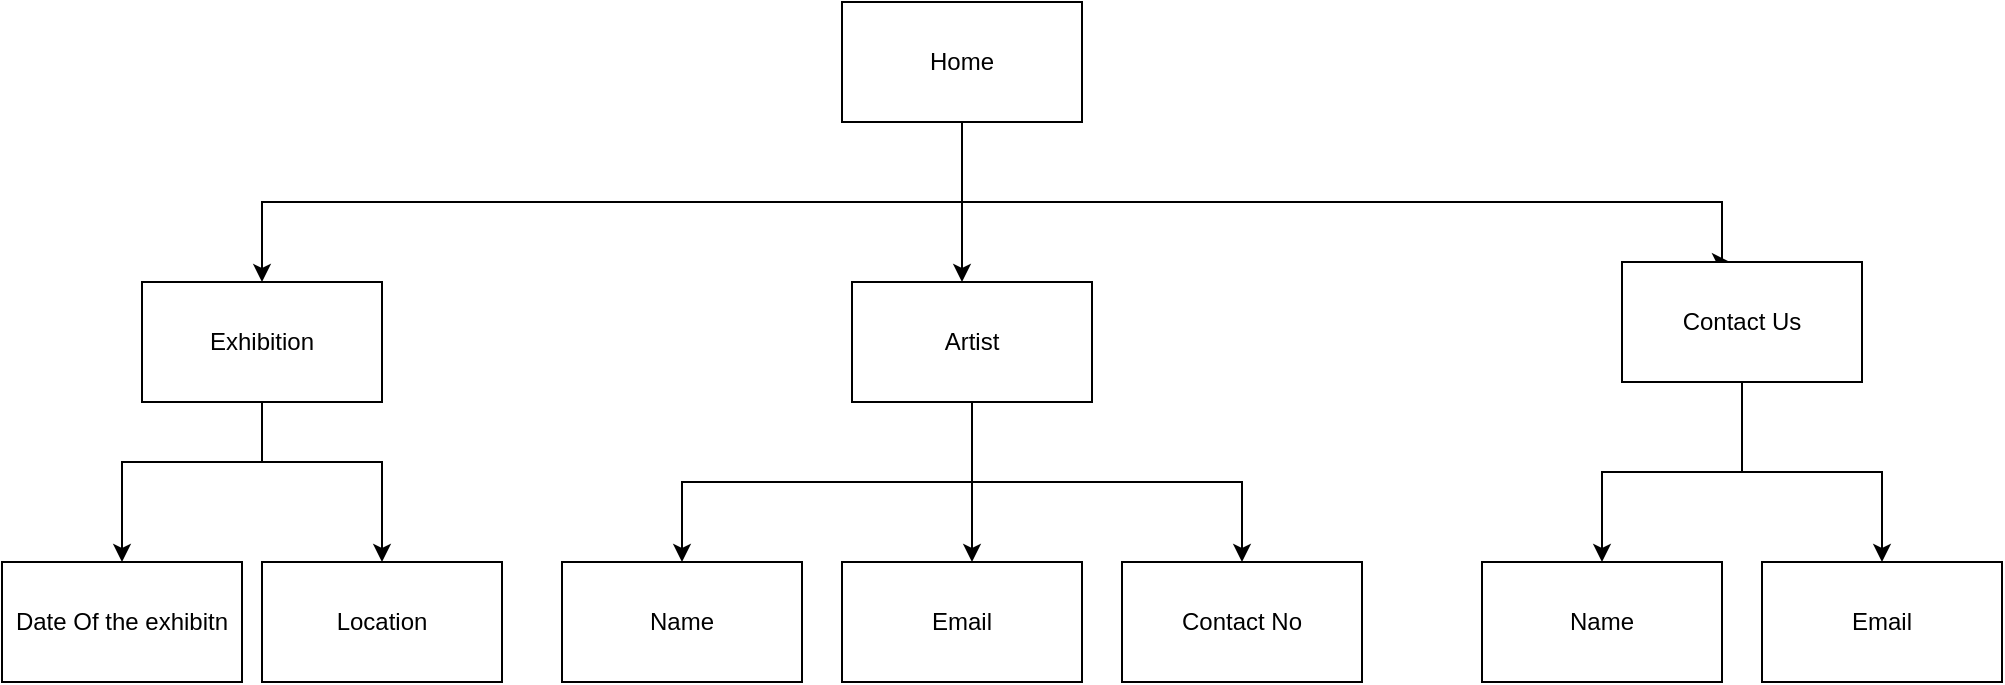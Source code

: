 <mxfile version="22.0.4" type="device">
  <diagram name="Page-1" id="vX0XRjuwTvnj92zOgTPv">
    <mxGraphModel dx="1730" dy="470" grid="1" gridSize="10" guides="1" tooltips="1" connect="1" arrows="1" fold="1" page="1" pageScale="1" pageWidth="850" pageHeight="1100" math="0" shadow="0">
      <root>
        <mxCell id="0" />
        <mxCell id="1" parent="0" />
        <mxCell id="HeV5qRc9-IuRPSp2g5nc-3" value="" style="edgeStyle=orthogonalEdgeStyle;rounded=0;orthogonalLoop=1;jettySize=auto;html=1;" edge="1" parent="1" source="HeV5qRc9-IuRPSp2g5nc-1" target="HeV5qRc9-IuRPSp2g5nc-2">
          <mxGeometry relative="1" as="geometry">
            <Array as="points">
              <mxPoint x="420" y="330" />
              <mxPoint x="420" y="330" />
            </Array>
          </mxGeometry>
        </mxCell>
        <mxCell id="HeV5qRc9-IuRPSp2g5nc-24" style="edgeStyle=orthogonalEdgeStyle;rounded=0;orthogonalLoop=1;jettySize=auto;html=1;entryX=0.5;entryY=0;entryDx=0;entryDy=0;" edge="1" parent="1" source="HeV5qRc9-IuRPSp2g5nc-1" target="HeV5qRc9-IuRPSp2g5nc-5">
          <mxGeometry relative="1" as="geometry">
            <Array as="points">
              <mxPoint x="420" y="320" />
              <mxPoint x="70" y="320" />
            </Array>
          </mxGeometry>
        </mxCell>
        <mxCell id="HeV5qRc9-IuRPSp2g5nc-1" value="Home" style="rounded=0;whiteSpace=wrap;html=1;" vertex="1" parent="1">
          <mxGeometry x="360" y="220" width="120" height="60" as="geometry" />
        </mxCell>
        <mxCell id="HeV5qRc9-IuRPSp2g5nc-15" value="" style="edgeStyle=orthogonalEdgeStyle;rounded=0;orthogonalLoop=1;jettySize=auto;html=1;exitX=0.5;exitY=1;exitDx=0;exitDy=0;" edge="1" parent="1" source="HeV5qRc9-IuRPSp2g5nc-2" target="HeV5qRc9-IuRPSp2g5nc-14">
          <mxGeometry relative="1" as="geometry">
            <mxPoint x="270" y="420" as="sourcePoint" />
          </mxGeometry>
        </mxCell>
        <mxCell id="HeV5qRc9-IuRPSp2g5nc-2" value="Artist" style="whiteSpace=wrap;html=1;rounded=0;" vertex="1" parent="1">
          <mxGeometry x="365" y="360" width="120" height="60" as="geometry" />
        </mxCell>
        <mxCell id="HeV5qRc9-IuRPSp2g5nc-10" value="" style="edgeStyle=orthogonalEdgeStyle;rounded=0;orthogonalLoop=1;jettySize=auto;html=1;" edge="1" parent="1" source="HeV5qRc9-IuRPSp2g5nc-5" target="HeV5qRc9-IuRPSp2g5nc-9">
          <mxGeometry relative="1" as="geometry">
            <Array as="points">
              <mxPoint x="70" y="450" />
              <mxPoint y="450" />
            </Array>
          </mxGeometry>
        </mxCell>
        <mxCell id="HeV5qRc9-IuRPSp2g5nc-5" value="Exhibition" style="whiteSpace=wrap;html=1;rounded=0;" vertex="1" parent="1">
          <mxGeometry x="10" y="360" width="120" height="60" as="geometry" />
        </mxCell>
        <mxCell id="HeV5qRc9-IuRPSp2g5nc-6" style="edgeStyle=orthogonalEdgeStyle;rounded=0;orthogonalLoop=1;jettySize=auto;html=1;entryX=0.45;entryY=0;entryDx=0;entryDy=0;entryPerimeter=0;" edge="1" parent="1" target="HeV5qRc9-IuRPSp2g5nc-7">
          <mxGeometry relative="1" as="geometry">
            <mxPoint x="705" y="360" as="targetPoint" />
            <mxPoint x="420" y="280" as="sourcePoint" />
            <Array as="points">
              <mxPoint x="420" y="320" />
              <mxPoint x="800" y="320" />
              <mxPoint x="800" y="350" />
            </Array>
          </mxGeometry>
        </mxCell>
        <mxCell id="HeV5qRc9-IuRPSp2g5nc-21" value="" style="edgeStyle=orthogonalEdgeStyle;rounded=0;orthogonalLoop=1;jettySize=auto;html=1;" edge="1" parent="1" source="HeV5qRc9-IuRPSp2g5nc-7" target="HeV5qRc9-IuRPSp2g5nc-20">
          <mxGeometry relative="1" as="geometry" />
        </mxCell>
        <mxCell id="HeV5qRc9-IuRPSp2g5nc-23" style="edgeStyle=orthogonalEdgeStyle;rounded=0;orthogonalLoop=1;jettySize=auto;html=1;entryX=0.5;entryY=0;entryDx=0;entryDy=0;" edge="1" parent="1" source="HeV5qRc9-IuRPSp2g5nc-7" target="HeV5qRc9-IuRPSp2g5nc-22">
          <mxGeometry relative="1" as="geometry" />
        </mxCell>
        <mxCell id="HeV5qRc9-IuRPSp2g5nc-7" value="Contact Us" style="whiteSpace=wrap;html=1;rounded=0;" vertex="1" parent="1">
          <mxGeometry x="750" y="350" width="120" height="60" as="geometry" />
        </mxCell>
        <mxCell id="HeV5qRc9-IuRPSp2g5nc-9" value="Date Of the exhibitn" style="whiteSpace=wrap;html=1;rounded=0;" vertex="1" parent="1">
          <mxGeometry x="-60" y="500" width="120" height="60" as="geometry" />
        </mxCell>
        <mxCell id="HeV5qRc9-IuRPSp2g5nc-11" value="" style="edgeStyle=orthogonalEdgeStyle;rounded=0;orthogonalLoop=1;jettySize=auto;html=1;exitX=0.5;exitY=1;exitDx=0;exitDy=0;" edge="1" parent="1" target="HeV5qRc9-IuRPSp2g5nc-12" source="HeV5qRc9-IuRPSp2g5nc-5">
          <mxGeometry relative="1" as="geometry">
            <mxPoint x="200" y="420" as="sourcePoint" />
            <Array as="points">
              <mxPoint x="70" y="450" />
              <mxPoint x="130" y="450" />
            </Array>
          </mxGeometry>
        </mxCell>
        <mxCell id="HeV5qRc9-IuRPSp2g5nc-12" value="Location" style="whiteSpace=wrap;html=1;rounded=0;" vertex="1" parent="1">
          <mxGeometry x="70" y="500" width="120" height="60" as="geometry" />
        </mxCell>
        <mxCell id="HeV5qRc9-IuRPSp2g5nc-14" value="Name" style="whiteSpace=wrap;html=1;rounded=0;" vertex="1" parent="1">
          <mxGeometry x="220" y="500" width="120" height="60" as="geometry" />
        </mxCell>
        <mxCell id="HeV5qRc9-IuRPSp2g5nc-16" value="" style="edgeStyle=orthogonalEdgeStyle;rounded=0;orthogonalLoop=1;jettySize=auto;html=1;exitX=0.5;exitY=1;exitDx=0;exitDy=0;" edge="1" parent="1" target="HeV5qRc9-IuRPSp2g5nc-17" source="HeV5qRc9-IuRPSp2g5nc-2">
          <mxGeometry relative="1" as="geometry">
            <mxPoint x="430" y="420" as="sourcePoint" />
            <Array as="points">
              <mxPoint x="425" y="470" />
              <mxPoint x="425" y="470" />
            </Array>
          </mxGeometry>
        </mxCell>
        <mxCell id="HeV5qRc9-IuRPSp2g5nc-17" value="Email" style="whiteSpace=wrap;html=1;rounded=0;" vertex="1" parent="1">
          <mxGeometry x="360" y="500" width="120" height="60" as="geometry" />
        </mxCell>
        <mxCell id="HeV5qRc9-IuRPSp2g5nc-18" value="" style="edgeStyle=orthogonalEdgeStyle;rounded=0;orthogonalLoop=1;jettySize=auto;html=1;exitX=0.5;exitY=1;exitDx=0;exitDy=0;" edge="1" parent="1" target="HeV5qRc9-IuRPSp2g5nc-19" source="HeV5qRc9-IuRPSp2g5nc-2">
          <mxGeometry relative="1" as="geometry">
            <mxPoint x="435" y="430" as="sourcePoint" />
            <Array as="points">
              <mxPoint x="425" y="460" />
              <mxPoint x="560" y="460" />
            </Array>
          </mxGeometry>
        </mxCell>
        <mxCell id="HeV5qRc9-IuRPSp2g5nc-19" value="Contact No" style="whiteSpace=wrap;html=1;rounded=0;" vertex="1" parent="1">
          <mxGeometry x="500" y="500" width="120" height="60" as="geometry" />
        </mxCell>
        <mxCell id="HeV5qRc9-IuRPSp2g5nc-20" value="Name" style="whiteSpace=wrap;html=1;rounded=0;" vertex="1" parent="1">
          <mxGeometry x="680" y="500" width="120" height="60" as="geometry" />
        </mxCell>
        <mxCell id="HeV5qRc9-IuRPSp2g5nc-22" value="Email" style="whiteSpace=wrap;html=1;rounded=0;" vertex="1" parent="1">
          <mxGeometry x="820" y="500" width="120" height="60" as="geometry" />
        </mxCell>
      </root>
    </mxGraphModel>
  </diagram>
</mxfile>
